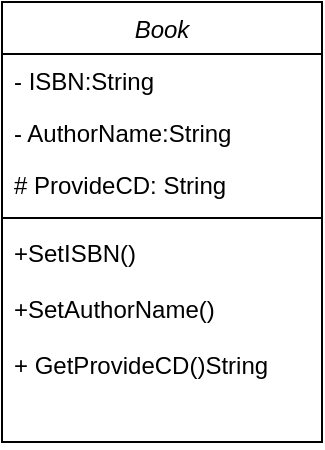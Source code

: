 <mxfile version="13.8.1" type="github">
  <diagram id="C5RBs43oDa-KdzZeNtuy" name="Page-1">
    <mxGraphModel dx="1108" dy="482" grid="1" gridSize="10" guides="1" tooltips="1" connect="1" arrows="1" fold="1" page="1" pageScale="1" pageWidth="827" pageHeight="1169" math="0" shadow="0">
      <root>
        <mxCell id="WIyWlLk6GJQsqaUBKTNV-0" />
        <mxCell id="WIyWlLk6GJQsqaUBKTNV-1" parent="WIyWlLk6GJQsqaUBKTNV-0" />
        <mxCell id="WZAgB5cicVljaEvIrwsg-0" value="Book" style="swimlane;fontStyle=2;align=center;verticalAlign=top;childLayout=stackLayout;horizontal=1;startSize=26;horizontalStack=0;resizeParent=1;resizeLast=0;collapsible=1;marginBottom=0;rounded=0;shadow=0;strokeWidth=1;" vertex="1" parent="WIyWlLk6GJQsqaUBKTNV-1">
          <mxGeometry x="190" y="120" width="160" height="220" as="geometry">
            <mxRectangle x="230" y="140" width="160" height="26" as="alternateBounds" />
          </mxGeometry>
        </mxCell>
        <mxCell id="WZAgB5cicVljaEvIrwsg-1" value="- ISBN:String" style="text;align=left;verticalAlign=top;spacingLeft=4;spacingRight=4;overflow=hidden;rotatable=0;points=[[0,0.5],[1,0.5]];portConstraint=eastwest;" vertex="1" parent="WZAgB5cicVljaEvIrwsg-0">
          <mxGeometry y="26" width="160" height="26" as="geometry" />
        </mxCell>
        <mxCell id="WZAgB5cicVljaEvIrwsg-2" value="- AuthorName:String" style="text;align=left;verticalAlign=top;spacingLeft=4;spacingRight=4;overflow=hidden;rotatable=0;points=[[0,0.5],[1,0.5]];portConstraint=eastwest;rounded=0;shadow=0;html=0;" vertex="1" parent="WZAgB5cicVljaEvIrwsg-0">
          <mxGeometry y="52" width="160" height="26" as="geometry" />
        </mxCell>
        <mxCell id="WZAgB5cicVljaEvIrwsg-3" value="# ProvideCD: String" style="text;align=left;verticalAlign=top;spacingLeft=4;spacingRight=4;overflow=hidden;rotatable=0;points=[[0,0.5],[1,0.5]];portConstraint=eastwest;rounded=0;shadow=0;html=0;" vertex="1" parent="WZAgB5cicVljaEvIrwsg-0">
          <mxGeometry y="78" width="160" height="26" as="geometry" />
        </mxCell>
        <mxCell id="WZAgB5cicVljaEvIrwsg-4" value="" style="line;html=1;strokeWidth=1;align=left;verticalAlign=middle;spacingTop=-1;spacingLeft=3;spacingRight=3;rotatable=0;labelPosition=right;points=[];portConstraint=eastwest;" vertex="1" parent="WZAgB5cicVljaEvIrwsg-0">
          <mxGeometry y="104" width="160" height="8" as="geometry" />
        </mxCell>
        <mxCell id="WZAgB5cicVljaEvIrwsg-5" value="+SetISBN()&#xa;&#xa;+SetAuthorName()&#xa;&#xa;+ GetProvideCD()String" style="text;align=left;verticalAlign=top;spacingLeft=4;spacingRight=4;overflow=hidden;rotatable=0;points=[[0,0.5],[1,0.5]];portConstraint=eastwest;" vertex="1" parent="WZAgB5cicVljaEvIrwsg-0">
          <mxGeometry y="112" width="160" height="108" as="geometry" />
        </mxCell>
      </root>
    </mxGraphModel>
  </diagram>
</mxfile>
